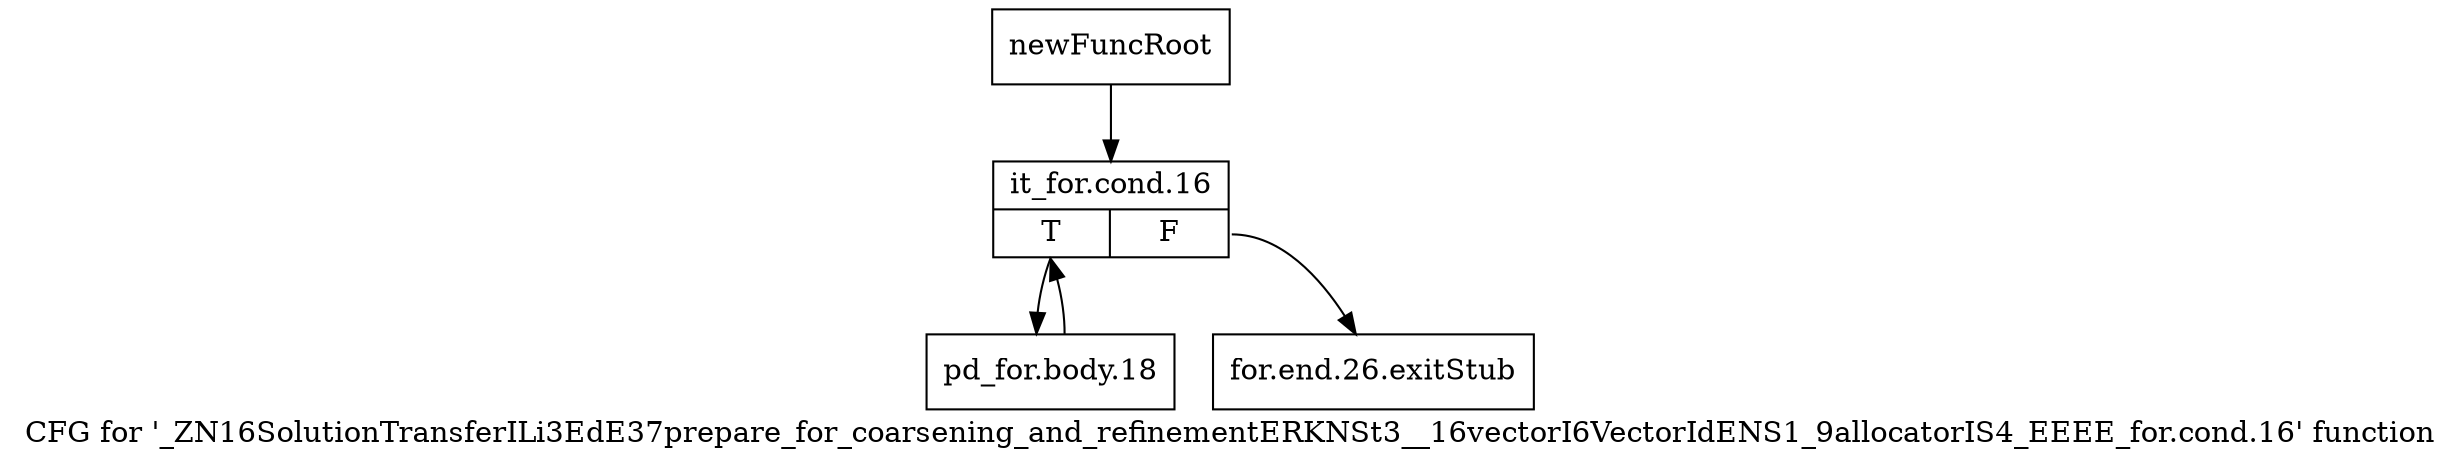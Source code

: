 digraph "CFG for '_ZN16SolutionTransferILi3EdE37prepare_for_coarsening_and_refinementERKNSt3__16vectorI6VectorIdENS1_9allocatorIS4_EEEE_for.cond.16' function" {
	label="CFG for '_ZN16SolutionTransferILi3EdE37prepare_for_coarsening_and_refinementERKNSt3__16vectorI6VectorIdENS1_9allocatorIS4_EEEE_for.cond.16' function";

	Node0x966c170 [shape=record,label="{newFuncRoot}"];
	Node0x966c170 -> Node0x966c210;
	Node0x966c1c0 [shape=record,label="{for.end.26.exitStub}"];
	Node0x966c210 [shape=record,label="{it_for.cond.16|{<s0>T|<s1>F}}"];
	Node0x966c210:s0 -> Node0x966c260;
	Node0x966c210:s1 -> Node0x966c1c0;
	Node0x966c260 [shape=record,label="{pd_for.body.18}"];
	Node0x966c260 -> Node0x966c210;
}
